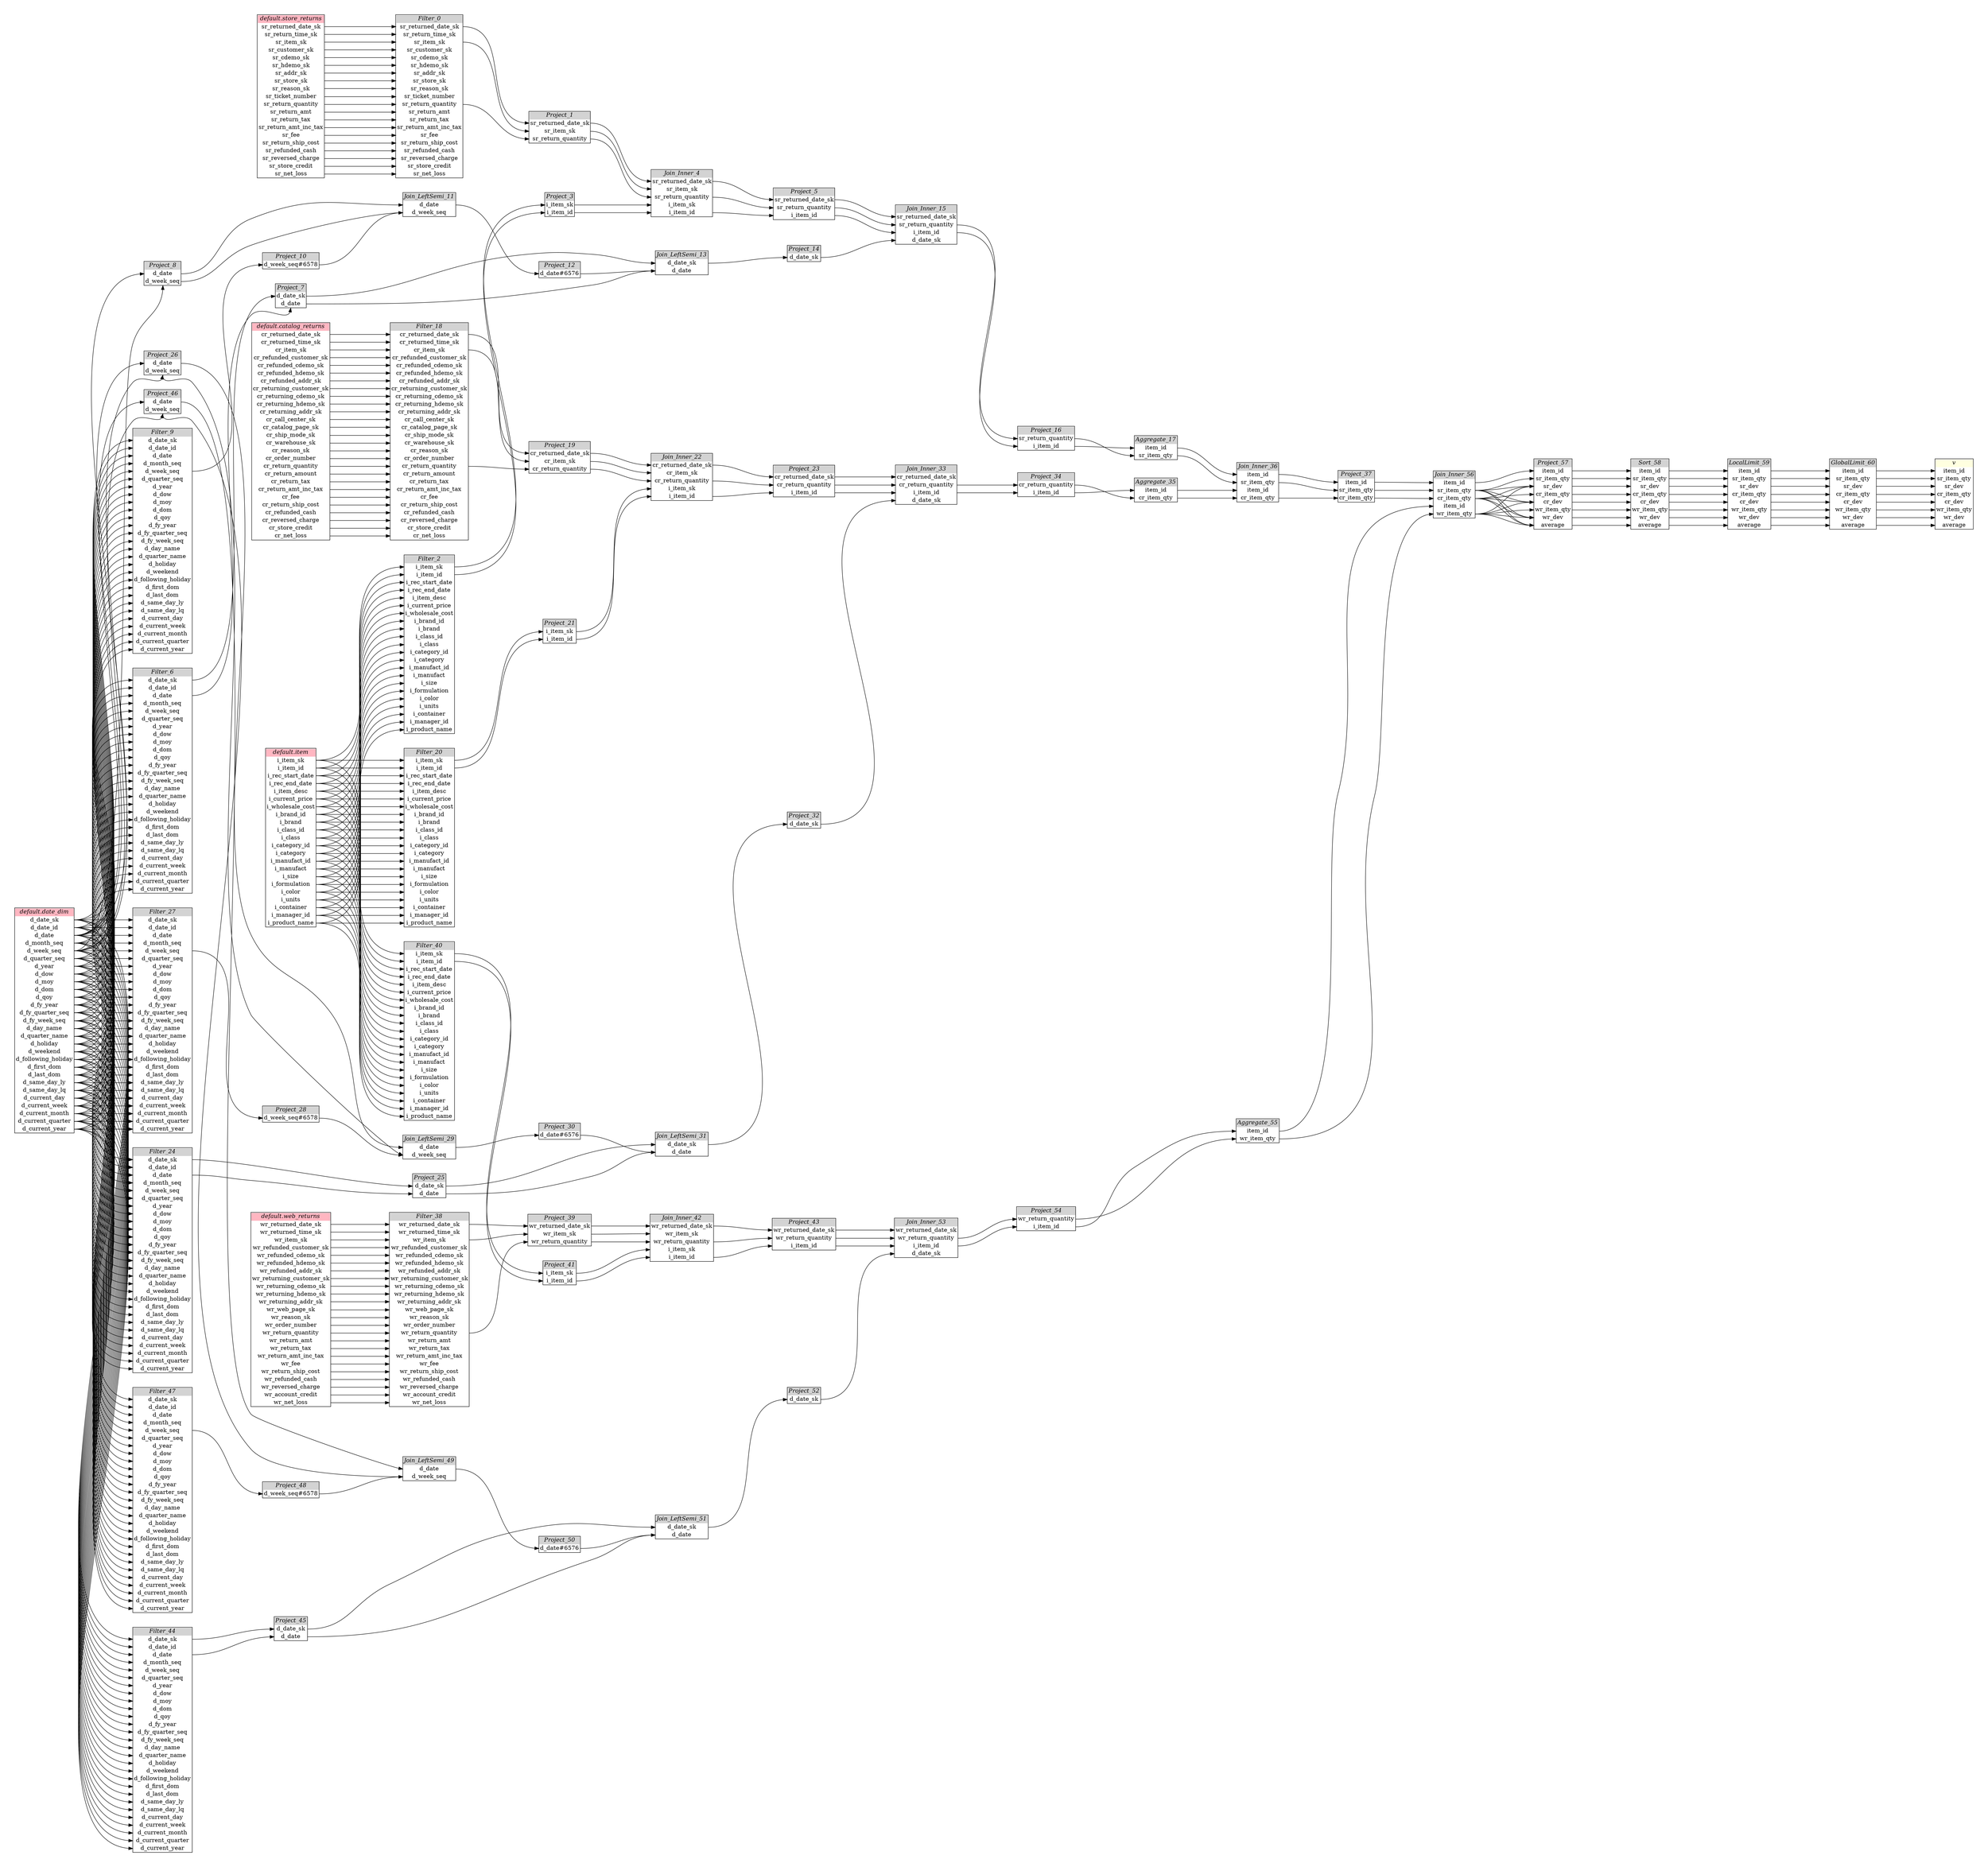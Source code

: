 // Automatically generated by TPCDSFlowTestSuite


digraph {
  graph [pad="0.5", nodesep="0.5", ranksep="2", fontname="Helvetica"];
  node [shape=plain]
  rankdir=LR;

  
"Aggregate_17" [label=<
<table border="1" cellborder="0" cellspacing="0">
  <tr><td bgcolor="lightgray" port="nodeName"><i>Aggregate_17</i></td></tr>
  <tr><td port="0">item_id</td></tr>
<tr><td port="1">sr_item_qty</td></tr>
</table>>];
     

"Aggregate_35" [label=<
<table border="1" cellborder="0" cellspacing="0">
  <tr><td bgcolor="lightgray" port="nodeName"><i>Aggregate_35</i></td></tr>
  <tr><td port="0">item_id</td></tr>
<tr><td port="1">cr_item_qty</td></tr>
</table>>];
     

"Aggregate_55" [label=<
<table border="1" cellborder="0" cellspacing="0">
  <tr><td bgcolor="lightgray" port="nodeName"><i>Aggregate_55</i></td></tr>
  <tr><td port="0">item_id</td></tr>
<tr><td port="1">wr_item_qty</td></tr>
</table>>];
     

"Filter_0" [label=<
<table border="1" cellborder="0" cellspacing="0">
  <tr><td bgcolor="lightgray" port="nodeName"><i>Filter_0</i></td></tr>
  <tr><td port="0">sr_returned_date_sk</td></tr>
<tr><td port="1">sr_return_time_sk</td></tr>
<tr><td port="2">sr_item_sk</td></tr>
<tr><td port="3">sr_customer_sk</td></tr>
<tr><td port="4">sr_cdemo_sk</td></tr>
<tr><td port="5">sr_hdemo_sk</td></tr>
<tr><td port="6">sr_addr_sk</td></tr>
<tr><td port="7">sr_store_sk</td></tr>
<tr><td port="8">sr_reason_sk</td></tr>
<tr><td port="9">sr_ticket_number</td></tr>
<tr><td port="10">sr_return_quantity</td></tr>
<tr><td port="11">sr_return_amt</td></tr>
<tr><td port="12">sr_return_tax</td></tr>
<tr><td port="13">sr_return_amt_inc_tax</td></tr>
<tr><td port="14">sr_fee</td></tr>
<tr><td port="15">sr_return_ship_cost</td></tr>
<tr><td port="16">sr_refunded_cash</td></tr>
<tr><td port="17">sr_reversed_charge</td></tr>
<tr><td port="18">sr_store_credit</td></tr>
<tr><td port="19">sr_net_loss</td></tr>
</table>>];
     

"Filter_18" [label=<
<table border="1" cellborder="0" cellspacing="0">
  <tr><td bgcolor="lightgray" port="nodeName"><i>Filter_18</i></td></tr>
  <tr><td port="0">cr_returned_date_sk</td></tr>
<tr><td port="1">cr_returned_time_sk</td></tr>
<tr><td port="2">cr_item_sk</td></tr>
<tr><td port="3">cr_refunded_customer_sk</td></tr>
<tr><td port="4">cr_refunded_cdemo_sk</td></tr>
<tr><td port="5">cr_refunded_hdemo_sk</td></tr>
<tr><td port="6">cr_refunded_addr_sk</td></tr>
<tr><td port="7">cr_returning_customer_sk</td></tr>
<tr><td port="8">cr_returning_cdemo_sk</td></tr>
<tr><td port="9">cr_returning_hdemo_sk</td></tr>
<tr><td port="10">cr_returning_addr_sk</td></tr>
<tr><td port="11">cr_call_center_sk</td></tr>
<tr><td port="12">cr_catalog_page_sk</td></tr>
<tr><td port="13">cr_ship_mode_sk</td></tr>
<tr><td port="14">cr_warehouse_sk</td></tr>
<tr><td port="15">cr_reason_sk</td></tr>
<tr><td port="16">cr_order_number</td></tr>
<tr><td port="17">cr_return_quantity</td></tr>
<tr><td port="18">cr_return_amount</td></tr>
<tr><td port="19">cr_return_tax</td></tr>
<tr><td port="20">cr_return_amt_inc_tax</td></tr>
<tr><td port="21">cr_fee</td></tr>
<tr><td port="22">cr_return_ship_cost</td></tr>
<tr><td port="23">cr_refunded_cash</td></tr>
<tr><td port="24">cr_reversed_charge</td></tr>
<tr><td port="25">cr_store_credit</td></tr>
<tr><td port="26">cr_net_loss</td></tr>
</table>>];
     

"Filter_2" [label=<
<table border="1" cellborder="0" cellspacing="0">
  <tr><td bgcolor="lightgray" port="nodeName"><i>Filter_2</i></td></tr>
  <tr><td port="0">i_item_sk</td></tr>
<tr><td port="1">i_item_id</td></tr>
<tr><td port="2">i_rec_start_date</td></tr>
<tr><td port="3">i_rec_end_date</td></tr>
<tr><td port="4">i_item_desc</td></tr>
<tr><td port="5">i_current_price</td></tr>
<tr><td port="6">i_wholesale_cost</td></tr>
<tr><td port="7">i_brand_id</td></tr>
<tr><td port="8">i_brand</td></tr>
<tr><td port="9">i_class_id</td></tr>
<tr><td port="10">i_class</td></tr>
<tr><td port="11">i_category_id</td></tr>
<tr><td port="12">i_category</td></tr>
<tr><td port="13">i_manufact_id</td></tr>
<tr><td port="14">i_manufact</td></tr>
<tr><td port="15">i_size</td></tr>
<tr><td port="16">i_formulation</td></tr>
<tr><td port="17">i_color</td></tr>
<tr><td port="18">i_units</td></tr>
<tr><td port="19">i_container</td></tr>
<tr><td port="20">i_manager_id</td></tr>
<tr><td port="21">i_product_name</td></tr>
</table>>];
     

"Filter_20" [label=<
<table border="1" cellborder="0" cellspacing="0">
  <tr><td bgcolor="lightgray" port="nodeName"><i>Filter_20</i></td></tr>
  <tr><td port="0">i_item_sk</td></tr>
<tr><td port="1">i_item_id</td></tr>
<tr><td port="2">i_rec_start_date</td></tr>
<tr><td port="3">i_rec_end_date</td></tr>
<tr><td port="4">i_item_desc</td></tr>
<tr><td port="5">i_current_price</td></tr>
<tr><td port="6">i_wholesale_cost</td></tr>
<tr><td port="7">i_brand_id</td></tr>
<tr><td port="8">i_brand</td></tr>
<tr><td port="9">i_class_id</td></tr>
<tr><td port="10">i_class</td></tr>
<tr><td port="11">i_category_id</td></tr>
<tr><td port="12">i_category</td></tr>
<tr><td port="13">i_manufact_id</td></tr>
<tr><td port="14">i_manufact</td></tr>
<tr><td port="15">i_size</td></tr>
<tr><td port="16">i_formulation</td></tr>
<tr><td port="17">i_color</td></tr>
<tr><td port="18">i_units</td></tr>
<tr><td port="19">i_container</td></tr>
<tr><td port="20">i_manager_id</td></tr>
<tr><td port="21">i_product_name</td></tr>
</table>>];
     

"Filter_24" [label=<
<table border="1" cellborder="0" cellspacing="0">
  <tr><td bgcolor="lightgray" port="nodeName"><i>Filter_24</i></td></tr>
  <tr><td port="0">d_date_sk</td></tr>
<tr><td port="1">d_date_id</td></tr>
<tr><td port="2">d_date</td></tr>
<tr><td port="3">d_month_seq</td></tr>
<tr><td port="4">d_week_seq</td></tr>
<tr><td port="5">d_quarter_seq</td></tr>
<tr><td port="6">d_year</td></tr>
<tr><td port="7">d_dow</td></tr>
<tr><td port="8">d_moy</td></tr>
<tr><td port="9">d_dom</td></tr>
<tr><td port="10">d_qoy</td></tr>
<tr><td port="11">d_fy_year</td></tr>
<tr><td port="12">d_fy_quarter_seq</td></tr>
<tr><td port="13">d_fy_week_seq</td></tr>
<tr><td port="14">d_day_name</td></tr>
<tr><td port="15">d_quarter_name</td></tr>
<tr><td port="16">d_holiday</td></tr>
<tr><td port="17">d_weekend</td></tr>
<tr><td port="18">d_following_holiday</td></tr>
<tr><td port="19">d_first_dom</td></tr>
<tr><td port="20">d_last_dom</td></tr>
<tr><td port="21">d_same_day_ly</td></tr>
<tr><td port="22">d_same_day_lq</td></tr>
<tr><td port="23">d_current_day</td></tr>
<tr><td port="24">d_current_week</td></tr>
<tr><td port="25">d_current_month</td></tr>
<tr><td port="26">d_current_quarter</td></tr>
<tr><td port="27">d_current_year</td></tr>
</table>>];
     

"Filter_27" [label=<
<table border="1" cellborder="0" cellspacing="0">
  <tr><td bgcolor="lightgray" port="nodeName"><i>Filter_27</i></td></tr>
  <tr><td port="0">d_date_sk</td></tr>
<tr><td port="1">d_date_id</td></tr>
<tr><td port="2">d_date</td></tr>
<tr><td port="3">d_month_seq</td></tr>
<tr><td port="4">d_week_seq</td></tr>
<tr><td port="5">d_quarter_seq</td></tr>
<tr><td port="6">d_year</td></tr>
<tr><td port="7">d_dow</td></tr>
<tr><td port="8">d_moy</td></tr>
<tr><td port="9">d_dom</td></tr>
<tr><td port="10">d_qoy</td></tr>
<tr><td port="11">d_fy_year</td></tr>
<tr><td port="12">d_fy_quarter_seq</td></tr>
<tr><td port="13">d_fy_week_seq</td></tr>
<tr><td port="14">d_day_name</td></tr>
<tr><td port="15">d_quarter_name</td></tr>
<tr><td port="16">d_holiday</td></tr>
<tr><td port="17">d_weekend</td></tr>
<tr><td port="18">d_following_holiday</td></tr>
<tr><td port="19">d_first_dom</td></tr>
<tr><td port="20">d_last_dom</td></tr>
<tr><td port="21">d_same_day_ly</td></tr>
<tr><td port="22">d_same_day_lq</td></tr>
<tr><td port="23">d_current_day</td></tr>
<tr><td port="24">d_current_week</td></tr>
<tr><td port="25">d_current_month</td></tr>
<tr><td port="26">d_current_quarter</td></tr>
<tr><td port="27">d_current_year</td></tr>
</table>>];
     

"Filter_38" [label=<
<table border="1" cellborder="0" cellspacing="0">
  <tr><td bgcolor="lightgray" port="nodeName"><i>Filter_38</i></td></tr>
  <tr><td port="0">wr_returned_date_sk</td></tr>
<tr><td port="1">wr_returned_time_sk</td></tr>
<tr><td port="2">wr_item_sk</td></tr>
<tr><td port="3">wr_refunded_customer_sk</td></tr>
<tr><td port="4">wr_refunded_cdemo_sk</td></tr>
<tr><td port="5">wr_refunded_hdemo_sk</td></tr>
<tr><td port="6">wr_refunded_addr_sk</td></tr>
<tr><td port="7">wr_returning_customer_sk</td></tr>
<tr><td port="8">wr_returning_cdemo_sk</td></tr>
<tr><td port="9">wr_returning_hdemo_sk</td></tr>
<tr><td port="10">wr_returning_addr_sk</td></tr>
<tr><td port="11">wr_web_page_sk</td></tr>
<tr><td port="12">wr_reason_sk</td></tr>
<tr><td port="13">wr_order_number</td></tr>
<tr><td port="14">wr_return_quantity</td></tr>
<tr><td port="15">wr_return_amt</td></tr>
<tr><td port="16">wr_return_tax</td></tr>
<tr><td port="17">wr_return_amt_inc_tax</td></tr>
<tr><td port="18">wr_fee</td></tr>
<tr><td port="19">wr_return_ship_cost</td></tr>
<tr><td port="20">wr_refunded_cash</td></tr>
<tr><td port="21">wr_reversed_charge</td></tr>
<tr><td port="22">wr_account_credit</td></tr>
<tr><td port="23">wr_net_loss</td></tr>
</table>>];
     

"Filter_40" [label=<
<table border="1" cellborder="0" cellspacing="0">
  <tr><td bgcolor="lightgray" port="nodeName"><i>Filter_40</i></td></tr>
  <tr><td port="0">i_item_sk</td></tr>
<tr><td port="1">i_item_id</td></tr>
<tr><td port="2">i_rec_start_date</td></tr>
<tr><td port="3">i_rec_end_date</td></tr>
<tr><td port="4">i_item_desc</td></tr>
<tr><td port="5">i_current_price</td></tr>
<tr><td port="6">i_wholesale_cost</td></tr>
<tr><td port="7">i_brand_id</td></tr>
<tr><td port="8">i_brand</td></tr>
<tr><td port="9">i_class_id</td></tr>
<tr><td port="10">i_class</td></tr>
<tr><td port="11">i_category_id</td></tr>
<tr><td port="12">i_category</td></tr>
<tr><td port="13">i_manufact_id</td></tr>
<tr><td port="14">i_manufact</td></tr>
<tr><td port="15">i_size</td></tr>
<tr><td port="16">i_formulation</td></tr>
<tr><td port="17">i_color</td></tr>
<tr><td port="18">i_units</td></tr>
<tr><td port="19">i_container</td></tr>
<tr><td port="20">i_manager_id</td></tr>
<tr><td port="21">i_product_name</td></tr>
</table>>];
     

"Filter_44" [label=<
<table border="1" cellborder="0" cellspacing="0">
  <tr><td bgcolor="lightgray" port="nodeName"><i>Filter_44</i></td></tr>
  <tr><td port="0">d_date_sk</td></tr>
<tr><td port="1">d_date_id</td></tr>
<tr><td port="2">d_date</td></tr>
<tr><td port="3">d_month_seq</td></tr>
<tr><td port="4">d_week_seq</td></tr>
<tr><td port="5">d_quarter_seq</td></tr>
<tr><td port="6">d_year</td></tr>
<tr><td port="7">d_dow</td></tr>
<tr><td port="8">d_moy</td></tr>
<tr><td port="9">d_dom</td></tr>
<tr><td port="10">d_qoy</td></tr>
<tr><td port="11">d_fy_year</td></tr>
<tr><td port="12">d_fy_quarter_seq</td></tr>
<tr><td port="13">d_fy_week_seq</td></tr>
<tr><td port="14">d_day_name</td></tr>
<tr><td port="15">d_quarter_name</td></tr>
<tr><td port="16">d_holiday</td></tr>
<tr><td port="17">d_weekend</td></tr>
<tr><td port="18">d_following_holiday</td></tr>
<tr><td port="19">d_first_dom</td></tr>
<tr><td port="20">d_last_dom</td></tr>
<tr><td port="21">d_same_day_ly</td></tr>
<tr><td port="22">d_same_day_lq</td></tr>
<tr><td port="23">d_current_day</td></tr>
<tr><td port="24">d_current_week</td></tr>
<tr><td port="25">d_current_month</td></tr>
<tr><td port="26">d_current_quarter</td></tr>
<tr><td port="27">d_current_year</td></tr>
</table>>];
     

"Filter_47" [label=<
<table border="1" cellborder="0" cellspacing="0">
  <tr><td bgcolor="lightgray" port="nodeName"><i>Filter_47</i></td></tr>
  <tr><td port="0">d_date_sk</td></tr>
<tr><td port="1">d_date_id</td></tr>
<tr><td port="2">d_date</td></tr>
<tr><td port="3">d_month_seq</td></tr>
<tr><td port="4">d_week_seq</td></tr>
<tr><td port="5">d_quarter_seq</td></tr>
<tr><td port="6">d_year</td></tr>
<tr><td port="7">d_dow</td></tr>
<tr><td port="8">d_moy</td></tr>
<tr><td port="9">d_dom</td></tr>
<tr><td port="10">d_qoy</td></tr>
<tr><td port="11">d_fy_year</td></tr>
<tr><td port="12">d_fy_quarter_seq</td></tr>
<tr><td port="13">d_fy_week_seq</td></tr>
<tr><td port="14">d_day_name</td></tr>
<tr><td port="15">d_quarter_name</td></tr>
<tr><td port="16">d_holiday</td></tr>
<tr><td port="17">d_weekend</td></tr>
<tr><td port="18">d_following_holiday</td></tr>
<tr><td port="19">d_first_dom</td></tr>
<tr><td port="20">d_last_dom</td></tr>
<tr><td port="21">d_same_day_ly</td></tr>
<tr><td port="22">d_same_day_lq</td></tr>
<tr><td port="23">d_current_day</td></tr>
<tr><td port="24">d_current_week</td></tr>
<tr><td port="25">d_current_month</td></tr>
<tr><td port="26">d_current_quarter</td></tr>
<tr><td port="27">d_current_year</td></tr>
</table>>];
     

"Filter_6" [label=<
<table border="1" cellborder="0" cellspacing="0">
  <tr><td bgcolor="lightgray" port="nodeName"><i>Filter_6</i></td></tr>
  <tr><td port="0">d_date_sk</td></tr>
<tr><td port="1">d_date_id</td></tr>
<tr><td port="2">d_date</td></tr>
<tr><td port="3">d_month_seq</td></tr>
<tr><td port="4">d_week_seq</td></tr>
<tr><td port="5">d_quarter_seq</td></tr>
<tr><td port="6">d_year</td></tr>
<tr><td port="7">d_dow</td></tr>
<tr><td port="8">d_moy</td></tr>
<tr><td port="9">d_dom</td></tr>
<tr><td port="10">d_qoy</td></tr>
<tr><td port="11">d_fy_year</td></tr>
<tr><td port="12">d_fy_quarter_seq</td></tr>
<tr><td port="13">d_fy_week_seq</td></tr>
<tr><td port="14">d_day_name</td></tr>
<tr><td port="15">d_quarter_name</td></tr>
<tr><td port="16">d_holiday</td></tr>
<tr><td port="17">d_weekend</td></tr>
<tr><td port="18">d_following_holiday</td></tr>
<tr><td port="19">d_first_dom</td></tr>
<tr><td port="20">d_last_dom</td></tr>
<tr><td port="21">d_same_day_ly</td></tr>
<tr><td port="22">d_same_day_lq</td></tr>
<tr><td port="23">d_current_day</td></tr>
<tr><td port="24">d_current_week</td></tr>
<tr><td port="25">d_current_month</td></tr>
<tr><td port="26">d_current_quarter</td></tr>
<tr><td port="27">d_current_year</td></tr>
</table>>];
     

"Filter_9" [label=<
<table border="1" cellborder="0" cellspacing="0">
  <tr><td bgcolor="lightgray" port="nodeName"><i>Filter_9</i></td></tr>
  <tr><td port="0">d_date_sk</td></tr>
<tr><td port="1">d_date_id</td></tr>
<tr><td port="2">d_date</td></tr>
<tr><td port="3">d_month_seq</td></tr>
<tr><td port="4">d_week_seq</td></tr>
<tr><td port="5">d_quarter_seq</td></tr>
<tr><td port="6">d_year</td></tr>
<tr><td port="7">d_dow</td></tr>
<tr><td port="8">d_moy</td></tr>
<tr><td port="9">d_dom</td></tr>
<tr><td port="10">d_qoy</td></tr>
<tr><td port="11">d_fy_year</td></tr>
<tr><td port="12">d_fy_quarter_seq</td></tr>
<tr><td port="13">d_fy_week_seq</td></tr>
<tr><td port="14">d_day_name</td></tr>
<tr><td port="15">d_quarter_name</td></tr>
<tr><td port="16">d_holiday</td></tr>
<tr><td port="17">d_weekend</td></tr>
<tr><td port="18">d_following_holiday</td></tr>
<tr><td port="19">d_first_dom</td></tr>
<tr><td port="20">d_last_dom</td></tr>
<tr><td port="21">d_same_day_ly</td></tr>
<tr><td port="22">d_same_day_lq</td></tr>
<tr><td port="23">d_current_day</td></tr>
<tr><td port="24">d_current_week</td></tr>
<tr><td port="25">d_current_month</td></tr>
<tr><td port="26">d_current_quarter</td></tr>
<tr><td port="27">d_current_year</td></tr>
</table>>];
     

"GlobalLimit_60" [label=<
<table border="1" cellborder="0" cellspacing="0">
  <tr><td bgcolor="lightgray" port="nodeName"><i>GlobalLimit_60</i></td></tr>
  <tr><td port="0">item_id</td></tr>
<tr><td port="1">sr_item_qty</td></tr>
<tr><td port="2">sr_dev</td></tr>
<tr><td port="3">cr_item_qty</td></tr>
<tr><td port="4">cr_dev</td></tr>
<tr><td port="5">wr_item_qty</td></tr>
<tr><td port="6">wr_dev</td></tr>
<tr><td port="7">average</td></tr>
</table>>];
     

"Join_Inner_15" [label=<
<table border="1" cellborder="0" cellspacing="0">
  <tr><td bgcolor="lightgray" port="nodeName"><i>Join_Inner_15</i></td></tr>
  <tr><td port="0">sr_returned_date_sk</td></tr>
<tr><td port="1">sr_return_quantity</td></tr>
<tr><td port="2">i_item_id</td></tr>
<tr><td port="3">d_date_sk</td></tr>
</table>>];
     

"Join_Inner_22" [label=<
<table border="1" cellborder="0" cellspacing="0">
  <tr><td bgcolor="lightgray" port="nodeName"><i>Join_Inner_22</i></td></tr>
  <tr><td port="0">cr_returned_date_sk</td></tr>
<tr><td port="1">cr_item_sk</td></tr>
<tr><td port="2">cr_return_quantity</td></tr>
<tr><td port="3">i_item_sk</td></tr>
<tr><td port="4">i_item_id</td></tr>
</table>>];
     

"Join_Inner_33" [label=<
<table border="1" cellborder="0" cellspacing="0">
  <tr><td bgcolor="lightgray" port="nodeName"><i>Join_Inner_33</i></td></tr>
  <tr><td port="0">cr_returned_date_sk</td></tr>
<tr><td port="1">cr_return_quantity</td></tr>
<tr><td port="2">i_item_id</td></tr>
<tr><td port="3">d_date_sk</td></tr>
</table>>];
     

"Join_Inner_36" [label=<
<table border="1" cellborder="0" cellspacing="0">
  <tr><td bgcolor="lightgray" port="nodeName"><i>Join_Inner_36</i></td></tr>
  <tr><td port="0">item_id</td></tr>
<tr><td port="1">sr_item_qty</td></tr>
<tr><td port="2">item_id</td></tr>
<tr><td port="3">cr_item_qty</td></tr>
</table>>];
     

"Join_Inner_4" [label=<
<table border="1" cellborder="0" cellspacing="0">
  <tr><td bgcolor="lightgray" port="nodeName"><i>Join_Inner_4</i></td></tr>
  <tr><td port="0">sr_returned_date_sk</td></tr>
<tr><td port="1">sr_item_sk</td></tr>
<tr><td port="2">sr_return_quantity</td></tr>
<tr><td port="3">i_item_sk</td></tr>
<tr><td port="4">i_item_id</td></tr>
</table>>];
     

"Join_Inner_42" [label=<
<table border="1" cellborder="0" cellspacing="0">
  <tr><td bgcolor="lightgray" port="nodeName"><i>Join_Inner_42</i></td></tr>
  <tr><td port="0">wr_returned_date_sk</td></tr>
<tr><td port="1">wr_item_sk</td></tr>
<tr><td port="2">wr_return_quantity</td></tr>
<tr><td port="3">i_item_sk</td></tr>
<tr><td port="4">i_item_id</td></tr>
</table>>];
     

"Join_Inner_53" [label=<
<table border="1" cellborder="0" cellspacing="0">
  <tr><td bgcolor="lightgray" port="nodeName"><i>Join_Inner_53</i></td></tr>
  <tr><td port="0">wr_returned_date_sk</td></tr>
<tr><td port="1">wr_return_quantity</td></tr>
<tr><td port="2">i_item_id</td></tr>
<tr><td port="3">d_date_sk</td></tr>
</table>>];
     

"Join_Inner_56" [label=<
<table border="1" cellborder="0" cellspacing="0">
  <tr><td bgcolor="lightgray" port="nodeName"><i>Join_Inner_56</i></td></tr>
  <tr><td port="0">item_id</td></tr>
<tr><td port="1">sr_item_qty</td></tr>
<tr><td port="2">cr_item_qty</td></tr>
<tr><td port="3">item_id</td></tr>
<tr><td port="4">wr_item_qty</td></tr>
</table>>];
     

"Join_LeftSemi_11" [label=<
<table border="1" cellborder="0" cellspacing="0">
  <tr><td bgcolor="lightgray" port="nodeName"><i>Join_LeftSemi_11</i></td></tr>
  <tr><td port="0">d_date</td></tr>
<tr><td port="1">d_week_seq</td></tr>
</table>>];
     

"Join_LeftSemi_13" [label=<
<table border="1" cellborder="0" cellspacing="0">
  <tr><td bgcolor="lightgray" port="nodeName"><i>Join_LeftSemi_13</i></td></tr>
  <tr><td port="0">d_date_sk</td></tr>
<tr><td port="1">d_date</td></tr>
</table>>];
     

"Join_LeftSemi_29" [label=<
<table border="1" cellborder="0" cellspacing="0">
  <tr><td bgcolor="lightgray" port="nodeName"><i>Join_LeftSemi_29</i></td></tr>
  <tr><td port="0">d_date</td></tr>
<tr><td port="1">d_week_seq</td></tr>
</table>>];
     

"Join_LeftSemi_31" [label=<
<table border="1" cellborder="0" cellspacing="0">
  <tr><td bgcolor="lightgray" port="nodeName"><i>Join_LeftSemi_31</i></td></tr>
  <tr><td port="0">d_date_sk</td></tr>
<tr><td port="1">d_date</td></tr>
</table>>];
     

"Join_LeftSemi_49" [label=<
<table border="1" cellborder="0" cellspacing="0">
  <tr><td bgcolor="lightgray" port="nodeName"><i>Join_LeftSemi_49</i></td></tr>
  <tr><td port="0">d_date</td></tr>
<tr><td port="1">d_week_seq</td></tr>
</table>>];
     

"Join_LeftSemi_51" [label=<
<table border="1" cellborder="0" cellspacing="0">
  <tr><td bgcolor="lightgray" port="nodeName"><i>Join_LeftSemi_51</i></td></tr>
  <tr><td port="0">d_date_sk</td></tr>
<tr><td port="1">d_date</td></tr>
</table>>];
     

"LocalLimit_59" [label=<
<table border="1" cellborder="0" cellspacing="0">
  <tr><td bgcolor="lightgray" port="nodeName"><i>LocalLimit_59</i></td></tr>
  <tr><td port="0">item_id</td></tr>
<tr><td port="1">sr_item_qty</td></tr>
<tr><td port="2">sr_dev</td></tr>
<tr><td port="3">cr_item_qty</td></tr>
<tr><td port="4">cr_dev</td></tr>
<tr><td port="5">wr_item_qty</td></tr>
<tr><td port="6">wr_dev</td></tr>
<tr><td port="7">average</td></tr>
</table>>];
     

"Project_1" [label=<
<table border="1" cellborder="0" cellspacing="0">
  <tr><td bgcolor="lightgray" port="nodeName"><i>Project_1</i></td></tr>
  <tr><td port="0">sr_returned_date_sk</td></tr>
<tr><td port="1">sr_item_sk</td></tr>
<tr><td port="2">sr_return_quantity</td></tr>
</table>>];
     

"Project_10" [label=<
<table border="1" cellborder="0" cellspacing="0">
  <tr><td bgcolor="lightgray" port="nodeName"><i>Project_10</i></td></tr>
  <tr><td port="0">d_week_seq#6578</td></tr>
</table>>];
     

"Project_12" [label=<
<table border="1" cellborder="0" cellspacing="0">
  <tr><td bgcolor="lightgray" port="nodeName"><i>Project_12</i></td></tr>
  <tr><td port="0">d_date#6576</td></tr>
</table>>];
     

"Project_14" [label=<
<table border="1" cellborder="0" cellspacing="0">
  <tr><td bgcolor="lightgray" port="nodeName"><i>Project_14</i></td></tr>
  <tr><td port="0">d_date_sk</td></tr>
</table>>];
     

"Project_16" [label=<
<table border="1" cellborder="0" cellspacing="0">
  <tr><td bgcolor="lightgray" port="nodeName"><i>Project_16</i></td></tr>
  <tr><td port="0">sr_return_quantity</td></tr>
<tr><td port="1">i_item_id</td></tr>
</table>>];
     

"Project_19" [label=<
<table border="1" cellborder="0" cellspacing="0">
  <tr><td bgcolor="lightgray" port="nodeName"><i>Project_19</i></td></tr>
  <tr><td port="0">cr_returned_date_sk</td></tr>
<tr><td port="1">cr_item_sk</td></tr>
<tr><td port="2">cr_return_quantity</td></tr>
</table>>];
     

"Project_21" [label=<
<table border="1" cellborder="0" cellspacing="0">
  <tr><td bgcolor="lightgray" port="nodeName"><i>Project_21</i></td></tr>
  <tr><td port="0">i_item_sk</td></tr>
<tr><td port="1">i_item_id</td></tr>
</table>>];
     

"Project_23" [label=<
<table border="1" cellborder="0" cellspacing="0">
  <tr><td bgcolor="lightgray" port="nodeName"><i>Project_23</i></td></tr>
  <tr><td port="0">cr_returned_date_sk</td></tr>
<tr><td port="1">cr_return_quantity</td></tr>
<tr><td port="2">i_item_id</td></tr>
</table>>];
     

"Project_25" [label=<
<table border="1" cellborder="0" cellspacing="0">
  <tr><td bgcolor="lightgray" port="nodeName"><i>Project_25</i></td></tr>
  <tr><td port="0">d_date_sk</td></tr>
<tr><td port="1">d_date</td></tr>
</table>>];
     

"Project_26" [label=<
<table border="1" cellborder="0" cellspacing="0">
  <tr><td bgcolor="lightgray" port="nodeName"><i>Project_26</i></td></tr>
  <tr><td port="0">d_date</td></tr>
<tr><td port="1">d_week_seq</td></tr>
</table>>];
     

"Project_28" [label=<
<table border="1" cellborder="0" cellspacing="0">
  <tr><td bgcolor="lightgray" port="nodeName"><i>Project_28</i></td></tr>
  <tr><td port="0">d_week_seq#6578</td></tr>
</table>>];
     

"Project_3" [label=<
<table border="1" cellborder="0" cellspacing="0">
  <tr><td bgcolor="lightgray" port="nodeName"><i>Project_3</i></td></tr>
  <tr><td port="0">i_item_sk</td></tr>
<tr><td port="1">i_item_id</td></tr>
</table>>];
     

"Project_30" [label=<
<table border="1" cellborder="0" cellspacing="0">
  <tr><td bgcolor="lightgray" port="nodeName"><i>Project_30</i></td></tr>
  <tr><td port="0">d_date#6576</td></tr>
</table>>];
     

"Project_32" [label=<
<table border="1" cellborder="0" cellspacing="0">
  <tr><td bgcolor="lightgray" port="nodeName"><i>Project_32</i></td></tr>
  <tr><td port="0">d_date_sk</td></tr>
</table>>];
     

"Project_34" [label=<
<table border="1" cellborder="0" cellspacing="0">
  <tr><td bgcolor="lightgray" port="nodeName"><i>Project_34</i></td></tr>
  <tr><td port="0">cr_return_quantity</td></tr>
<tr><td port="1">i_item_id</td></tr>
</table>>];
     

"Project_37" [label=<
<table border="1" cellborder="0" cellspacing="0">
  <tr><td bgcolor="lightgray" port="nodeName"><i>Project_37</i></td></tr>
  <tr><td port="0">item_id</td></tr>
<tr><td port="1">sr_item_qty</td></tr>
<tr><td port="2">cr_item_qty</td></tr>
</table>>];
     

"Project_39" [label=<
<table border="1" cellborder="0" cellspacing="0">
  <tr><td bgcolor="lightgray" port="nodeName"><i>Project_39</i></td></tr>
  <tr><td port="0">wr_returned_date_sk</td></tr>
<tr><td port="1">wr_item_sk</td></tr>
<tr><td port="2">wr_return_quantity</td></tr>
</table>>];
     

"Project_41" [label=<
<table border="1" cellborder="0" cellspacing="0">
  <tr><td bgcolor="lightgray" port="nodeName"><i>Project_41</i></td></tr>
  <tr><td port="0">i_item_sk</td></tr>
<tr><td port="1">i_item_id</td></tr>
</table>>];
     

"Project_43" [label=<
<table border="1" cellborder="0" cellspacing="0">
  <tr><td bgcolor="lightgray" port="nodeName"><i>Project_43</i></td></tr>
  <tr><td port="0">wr_returned_date_sk</td></tr>
<tr><td port="1">wr_return_quantity</td></tr>
<tr><td port="2">i_item_id</td></tr>
</table>>];
     

"Project_45" [label=<
<table border="1" cellborder="0" cellspacing="0">
  <tr><td bgcolor="lightgray" port="nodeName"><i>Project_45</i></td></tr>
  <tr><td port="0">d_date_sk</td></tr>
<tr><td port="1">d_date</td></tr>
</table>>];
     

"Project_46" [label=<
<table border="1" cellborder="0" cellspacing="0">
  <tr><td bgcolor="lightgray" port="nodeName"><i>Project_46</i></td></tr>
  <tr><td port="0">d_date</td></tr>
<tr><td port="1">d_week_seq</td></tr>
</table>>];
     

"Project_48" [label=<
<table border="1" cellborder="0" cellspacing="0">
  <tr><td bgcolor="lightgray" port="nodeName"><i>Project_48</i></td></tr>
  <tr><td port="0">d_week_seq#6578</td></tr>
</table>>];
     

"Project_5" [label=<
<table border="1" cellborder="0" cellspacing="0">
  <tr><td bgcolor="lightgray" port="nodeName"><i>Project_5</i></td></tr>
  <tr><td port="0">sr_returned_date_sk</td></tr>
<tr><td port="1">sr_return_quantity</td></tr>
<tr><td port="2">i_item_id</td></tr>
</table>>];
     

"Project_50" [label=<
<table border="1" cellborder="0" cellspacing="0">
  <tr><td bgcolor="lightgray" port="nodeName"><i>Project_50</i></td></tr>
  <tr><td port="0">d_date#6576</td></tr>
</table>>];
     

"Project_52" [label=<
<table border="1" cellborder="0" cellspacing="0">
  <tr><td bgcolor="lightgray" port="nodeName"><i>Project_52</i></td></tr>
  <tr><td port="0">d_date_sk</td></tr>
</table>>];
     

"Project_54" [label=<
<table border="1" cellborder="0" cellspacing="0">
  <tr><td bgcolor="lightgray" port="nodeName"><i>Project_54</i></td></tr>
  <tr><td port="0">wr_return_quantity</td></tr>
<tr><td port="1">i_item_id</td></tr>
</table>>];
     

"Project_57" [label=<
<table border="1" cellborder="0" cellspacing="0">
  <tr><td bgcolor="lightgray" port="nodeName"><i>Project_57</i></td></tr>
  <tr><td port="0">item_id</td></tr>
<tr><td port="1">sr_item_qty</td></tr>
<tr><td port="2">sr_dev</td></tr>
<tr><td port="3">cr_item_qty</td></tr>
<tr><td port="4">cr_dev</td></tr>
<tr><td port="5">wr_item_qty</td></tr>
<tr><td port="6">wr_dev</td></tr>
<tr><td port="7">average</td></tr>
</table>>];
     

"Project_7" [label=<
<table border="1" cellborder="0" cellspacing="0">
  <tr><td bgcolor="lightgray" port="nodeName"><i>Project_7</i></td></tr>
  <tr><td port="0">d_date_sk</td></tr>
<tr><td port="1">d_date</td></tr>
</table>>];
     

"Project_8" [label=<
<table border="1" cellborder="0" cellspacing="0">
  <tr><td bgcolor="lightgray" port="nodeName"><i>Project_8</i></td></tr>
  <tr><td port="0">d_date</td></tr>
<tr><td port="1">d_week_seq</td></tr>
</table>>];
     

"Sort_58" [label=<
<table border="1" cellborder="0" cellspacing="0">
  <tr><td bgcolor="lightgray" port="nodeName"><i>Sort_58</i></td></tr>
  <tr><td port="0">item_id</td></tr>
<tr><td port="1">sr_item_qty</td></tr>
<tr><td port="2">sr_dev</td></tr>
<tr><td port="3">cr_item_qty</td></tr>
<tr><td port="4">cr_dev</td></tr>
<tr><td port="5">wr_item_qty</td></tr>
<tr><td port="6">wr_dev</td></tr>
<tr><td port="7">average</td></tr>
</table>>];
     

"default.catalog_returns" [label=<
<table border="1" cellborder="0" cellspacing="0">
  <tr><td bgcolor="lightpink" port="nodeName"><i>default.catalog_returns</i></td></tr>
  <tr><td port="0">cr_returned_date_sk</td></tr>
<tr><td port="1">cr_returned_time_sk</td></tr>
<tr><td port="2">cr_item_sk</td></tr>
<tr><td port="3">cr_refunded_customer_sk</td></tr>
<tr><td port="4">cr_refunded_cdemo_sk</td></tr>
<tr><td port="5">cr_refunded_hdemo_sk</td></tr>
<tr><td port="6">cr_refunded_addr_sk</td></tr>
<tr><td port="7">cr_returning_customer_sk</td></tr>
<tr><td port="8">cr_returning_cdemo_sk</td></tr>
<tr><td port="9">cr_returning_hdemo_sk</td></tr>
<tr><td port="10">cr_returning_addr_sk</td></tr>
<tr><td port="11">cr_call_center_sk</td></tr>
<tr><td port="12">cr_catalog_page_sk</td></tr>
<tr><td port="13">cr_ship_mode_sk</td></tr>
<tr><td port="14">cr_warehouse_sk</td></tr>
<tr><td port="15">cr_reason_sk</td></tr>
<tr><td port="16">cr_order_number</td></tr>
<tr><td port="17">cr_return_quantity</td></tr>
<tr><td port="18">cr_return_amount</td></tr>
<tr><td port="19">cr_return_tax</td></tr>
<tr><td port="20">cr_return_amt_inc_tax</td></tr>
<tr><td port="21">cr_fee</td></tr>
<tr><td port="22">cr_return_ship_cost</td></tr>
<tr><td port="23">cr_refunded_cash</td></tr>
<tr><td port="24">cr_reversed_charge</td></tr>
<tr><td port="25">cr_store_credit</td></tr>
<tr><td port="26">cr_net_loss</td></tr>
</table>>];
     

"default.date_dim" [label=<
<table border="1" cellborder="0" cellspacing="0">
  <tr><td bgcolor="lightpink" port="nodeName"><i>default.date_dim</i></td></tr>
  <tr><td port="0">d_date_sk</td></tr>
<tr><td port="1">d_date_id</td></tr>
<tr><td port="2">d_date</td></tr>
<tr><td port="3">d_month_seq</td></tr>
<tr><td port="4">d_week_seq</td></tr>
<tr><td port="5">d_quarter_seq</td></tr>
<tr><td port="6">d_year</td></tr>
<tr><td port="7">d_dow</td></tr>
<tr><td port="8">d_moy</td></tr>
<tr><td port="9">d_dom</td></tr>
<tr><td port="10">d_qoy</td></tr>
<tr><td port="11">d_fy_year</td></tr>
<tr><td port="12">d_fy_quarter_seq</td></tr>
<tr><td port="13">d_fy_week_seq</td></tr>
<tr><td port="14">d_day_name</td></tr>
<tr><td port="15">d_quarter_name</td></tr>
<tr><td port="16">d_holiday</td></tr>
<tr><td port="17">d_weekend</td></tr>
<tr><td port="18">d_following_holiday</td></tr>
<tr><td port="19">d_first_dom</td></tr>
<tr><td port="20">d_last_dom</td></tr>
<tr><td port="21">d_same_day_ly</td></tr>
<tr><td port="22">d_same_day_lq</td></tr>
<tr><td port="23">d_current_day</td></tr>
<tr><td port="24">d_current_week</td></tr>
<tr><td port="25">d_current_month</td></tr>
<tr><td port="26">d_current_quarter</td></tr>
<tr><td port="27">d_current_year</td></tr>
</table>>];
     

"default.item" [label=<
<table border="1" cellborder="0" cellspacing="0">
  <tr><td bgcolor="lightpink" port="nodeName"><i>default.item</i></td></tr>
  <tr><td port="0">i_item_sk</td></tr>
<tr><td port="1">i_item_id</td></tr>
<tr><td port="2">i_rec_start_date</td></tr>
<tr><td port="3">i_rec_end_date</td></tr>
<tr><td port="4">i_item_desc</td></tr>
<tr><td port="5">i_current_price</td></tr>
<tr><td port="6">i_wholesale_cost</td></tr>
<tr><td port="7">i_brand_id</td></tr>
<tr><td port="8">i_brand</td></tr>
<tr><td port="9">i_class_id</td></tr>
<tr><td port="10">i_class</td></tr>
<tr><td port="11">i_category_id</td></tr>
<tr><td port="12">i_category</td></tr>
<tr><td port="13">i_manufact_id</td></tr>
<tr><td port="14">i_manufact</td></tr>
<tr><td port="15">i_size</td></tr>
<tr><td port="16">i_formulation</td></tr>
<tr><td port="17">i_color</td></tr>
<tr><td port="18">i_units</td></tr>
<tr><td port="19">i_container</td></tr>
<tr><td port="20">i_manager_id</td></tr>
<tr><td port="21">i_product_name</td></tr>
</table>>];
     

"default.store_returns" [label=<
<table border="1" cellborder="0" cellspacing="0">
  <tr><td bgcolor="lightpink" port="nodeName"><i>default.store_returns</i></td></tr>
  <tr><td port="0">sr_returned_date_sk</td></tr>
<tr><td port="1">sr_return_time_sk</td></tr>
<tr><td port="2">sr_item_sk</td></tr>
<tr><td port="3">sr_customer_sk</td></tr>
<tr><td port="4">sr_cdemo_sk</td></tr>
<tr><td port="5">sr_hdemo_sk</td></tr>
<tr><td port="6">sr_addr_sk</td></tr>
<tr><td port="7">sr_store_sk</td></tr>
<tr><td port="8">sr_reason_sk</td></tr>
<tr><td port="9">sr_ticket_number</td></tr>
<tr><td port="10">sr_return_quantity</td></tr>
<tr><td port="11">sr_return_amt</td></tr>
<tr><td port="12">sr_return_tax</td></tr>
<tr><td port="13">sr_return_amt_inc_tax</td></tr>
<tr><td port="14">sr_fee</td></tr>
<tr><td port="15">sr_return_ship_cost</td></tr>
<tr><td port="16">sr_refunded_cash</td></tr>
<tr><td port="17">sr_reversed_charge</td></tr>
<tr><td port="18">sr_store_credit</td></tr>
<tr><td port="19">sr_net_loss</td></tr>
</table>>];
     

"default.web_returns" [label=<
<table border="1" cellborder="0" cellspacing="0">
  <tr><td bgcolor="lightpink" port="nodeName"><i>default.web_returns</i></td></tr>
  <tr><td port="0">wr_returned_date_sk</td></tr>
<tr><td port="1">wr_returned_time_sk</td></tr>
<tr><td port="2">wr_item_sk</td></tr>
<tr><td port="3">wr_refunded_customer_sk</td></tr>
<tr><td port="4">wr_refunded_cdemo_sk</td></tr>
<tr><td port="5">wr_refunded_hdemo_sk</td></tr>
<tr><td port="6">wr_refunded_addr_sk</td></tr>
<tr><td port="7">wr_returning_customer_sk</td></tr>
<tr><td port="8">wr_returning_cdemo_sk</td></tr>
<tr><td port="9">wr_returning_hdemo_sk</td></tr>
<tr><td port="10">wr_returning_addr_sk</td></tr>
<tr><td port="11">wr_web_page_sk</td></tr>
<tr><td port="12">wr_reason_sk</td></tr>
<tr><td port="13">wr_order_number</td></tr>
<tr><td port="14">wr_return_quantity</td></tr>
<tr><td port="15">wr_return_amt</td></tr>
<tr><td port="16">wr_return_tax</td></tr>
<tr><td port="17">wr_return_amt_inc_tax</td></tr>
<tr><td port="18">wr_fee</td></tr>
<tr><td port="19">wr_return_ship_cost</td></tr>
<tr><td port="20">wr_refunded_cash</td></tr>
<tr><td port="21">wr_reversed_charge</td></tr>
<tr><td port="22">wr_account_credit</td></tr>
<tr><td port="23">wr_net_loss</td></tr>
</table>>];
     

"v" [label=<
<table border="1" cellborder="0" cellspacing="0">
  <tr><td bgcolor="lightyellow" port="nodeName"><i>v</i></td></tr>
  <tr><td port="0">item_id</td></tr>
<tr><td port="1">sr_item_qty</td></tr>
<tr><td port="2">sr_dev</td></tr>
<tr><td port="3">cr_item_qty</td></tr>
<tr><td port="4">cr_dev</td></tr>
<tr><td port="5">wr_item_qty</td></tr>
<tr><td port="6">wr_dev</td></tr>
<tr><td port="7">average</td></tr>
</table>>];
     
  "Aggregate_17":0 -> "Join_Inner_36":0;
"Aggregate_17":1 -> "Join_Inner_36":1;
"Aggregate_35":0 -> "Join_Inner_36":2;
"Aggregate_35":1 -> "Join_Inner_36":3;
"Aggregate_55":0 -> "Join_Inner_56":3;
"Aggregate_55":1 -> "Join_Inner_56":4;
"Filter_0":0 -> "Project_1":0;
"Filter_0":10 -> "Project_1":2;
"Filter_0":2 -> "Project_1":1;
"Filter_18":0 -> "Project_19":0;
"Filter_18":17 -> "Project_19":2;
"Filter_18":2 -> "Project_19":1;
"Filter_2":0 -> "Project_3":0;
"Filter_2":1 -> "Project_3":1;
"Filter_20":0 -> "Project_21":0;
"Filter_20":1 -> "Project_21":1;
"Filter_24":0 -> "Project_25":0;
"Filter_24":2 -> "Project_25":1;
"Filter_27":4 -> "Project_28":0;
"Filter_38":0 -> "Project_39":0;
"Filter_38":14 -> "Project_39":2;
"Filter_38":2 -> "Project_39":1;
"Filter_40":0 -> "Project_41":0;
"Filter_40":1 -> "Project_41":1;
"Filter_44":0 -> "Project_45":0;
"Filter_44":2 -> "Project_45":1;
"Filter_47":4 -> "Project_48":0;
"Filter_6":0 -> "Project_7":0;
"Filter_6":2 -> "Project_7":1;
"Filter_9":4 -> "Project_10":0;
"GlobalLimit_60":0 -> "v":0;
"GlobalLimit_60":1 -> "v":1;
"GlobalLimit_60":2 -> "v":2;
"GlobalLimit_60":3 -> "v":3;
"GlobalLimit_60":4 -> "v":4;
"GlobalLimit_60":5 -> "v":5;
"GlobalLimit_60":6 -> "v":6;
"GlobalLimit_60":7 -> "v":7;
"Join_Inner_15":1 -> "Project_16":0;
"Join_Inner_15":2 -> "Project_16":1;
"Join_Inner_22":0 -> "Project_23":0;
"Join_Inner_22":2 -> "Project_23":1;
"Join_Inner_22":4 -> "Project_23":2;
"Join_Inner_33":1 -> "Project_34":0;
"Join_Inner_33":2 -> "Project_34":1;
"Join_Inner_36":0 -> "Project_37":0;
"Join_Inner_36":1 -> "Project_37":1;
"Join_Inner_36":3 -> "Project_37":2;
"Join_Inner_4":0 -> "Project_5":0;
"Join_Inner_4":2 -> "Project_5":1;
"Join_Inner_4":4 -> "Project_5":2;
"Join_Inner_42":0 -> "Project_43":0;
"Join_Inner_42":2 -> "Project_43":1;
"Join_Inner_42":4 -> "Project_43":2;
"Join_Inner_53":1 -> "Project_54":0;
"Join_Inner_53":2 -> "Project_54":1;
"Join_Inner_56":0 -> "Project_57":0;
"Join_Inner_56":1 -> "Project_57":1;
"Join_Inner_56":1 -> "Project_57":2;
"Join_Inner_56":1 -> "Project_57":4;
"Join_Inner_56":1 -> "Project_57":6;
"Join_Inner_56":1 -> "Project_57":7;
"Join_Inner_56":2 -> "Project_57":2;
"Join_Inner_56":2 -> "Project_57":3;
"Join_Inner_56":2 -> "Project_57":4;
"Join_Inner_56":2 -> "Project_57":6;
"Join_Inner_56":2 -> "Project_57":7;
"Join_Inner_56":4 -> "Project_57":2;
"Join_Inner_56":4 -> "Project_57":4;
"Join_Inner_56":4 -> "Project_57":5;
"Join_Inner_56":4 -> "Project_57":6;
"Join_Inner_56":4 -> "Project_57":7;
"Join_LeftSemi_11":0 -> "Project_12":0;
"Join_LeftSemi_13":0 -> "Project_14":0;
"Join_LeftSemi_29":0 -> "Project_30":0;
"Join_LeftSemi_31":0 -> "Project_32":0;
"Join_LeftSemi_49":0 -> "Project_50":0;
"Join_LeftSemi_51":0 -> "Project_52":0;
"LocalLimit_59":0 -> "GlobalLimit_60":0;
"LocalLimit_59":1 -> "GlobalLimit_60":1;
"LocalLimit_59":2 -> "GlobalLimit_60":2;
"LocalLimit_59":3 -> "GlobalLimit_60":3;
"LocalLimit_59":4 -> "GlobalLimit_60":4;
"LocalLimit_59":5 -> "GlobalLimit_60":5;
"LocalLimit_59":6 -> "GlobalLimit_60":6;
"LocalLimit_59":7 -> "GlobalLimit_60":7;
"Project_1":0 -> "Join_Inner_4":0;
"Project_1":1 -> "Join_Inner_4":1;
"Project_1":2 -> "Join_Inner_4":2;
"Project_10":0 -> "Join_LeftSemi_11":1;
"Project_12":0 -> "Join_LeftSemi_13":1;
"Project_14":0 -> "Join_Inner_15":3;
"Project_16":0 -> "Aggregate_17":1;
"Project_16":1 -> "Aggregate_17":0;
"Project_19":0 -> "Join_Inner_22":0;
"Project_19":1 -> "Join_Inner_22":1;
"Project_19":2 -> "Join_Inner_22":2;
"Project_21":0 -> "Join_Inner_22":3;
"Project_21":1 -> "Join_Inner_22":4;
"Project_23":0 -> "Join_Inner_33":0;
"Project_23":1 -> "Join_Inner_33":1;
"Project_23":2 -> "Join_Inner_33":2;
"Project_25":0 -> "Join_LeftSemi_31":0;
"Project_25":1 -> "Join_LeftSemi_31":1;
"Project_26":0 -> "Join_LeftSemi_29":0;
"Project_26":1 -> "Join_LeftSemi_29":1;
"Project_28":0 -> "Join_LeftSemi_29":1;
"Project_3":0 -> "Join_Inner_4":3;
"Project_3":1 -> "Join_Inner_4":4;
"Project_30":0 -> "Join_LeftSemi_31":1;
"Project_32":0 -> "Join_Inner_33":3;
"Project_34":0 -> "Aggregate_35":1;
"Project_34":1 -> "Aggregate_35":0;
"Project_37":0 -> "Join_Inner_56":0;
"Project_37":1 -> "Join_Inner_56":1;
"Project_37":2 -> "Join_Inner_56":2;
"Project_39":0 -> "Join_Inner_42":0;
"Project_39":1 -> "Join_Inner_42":1;
"Project_39":2 -> "Join_Inner_42":2;
"Project_41":0 -> "Join_Inner_42":3;
"Project_41":1 -> "Join_Inner_42":4;
"Project_43":0 -> "Join_Inner_53":0;
"Project_43":1 -> "Join_Inner_53":1;
"Project_43":2 -> "Join_Inner_53":2;
"Project_45":0 -> "Join_LeftSemi_51":0;
"Project_45":1 -> "Join_LeftSemi_51":1;
"Project_46":0 -> "Join_LeftSemi_49":0;
"Project_46":1 -> "Join_LeftSemi_49":1;
"Project_48":0 -> "Join_LeftSemi_49":1;
"Project_5":0 -> "Join_Inner_15":0;
"Project_5":1 -> "Join_Inner_15":1;
"Project_5":2 -> "Join_Inner_15":2;
"Project_50":0 -> "Join_LeftSemi_51":1;
"Project_52":0 -> "Join_Inner_53":3;
"Project_54":0 -> "Aggregate_55":1;
"Project_54":1 -> "Aggregate_55":0;
"Project_57":0 -> "Sort_58":0;
"Project_57":1 -> "Sort_58":1;
"Project_57":2 -> "Sort_58":2;
"Project_57":3 -> "Sort_58":3;
"Project_57":4 -> "Sort_58":4;
"Project_57":5 -> "Sort_58":5;
"Project_57":6 -> "Sort_58":6;
"Project_57":7 -> "Sort_58":7;
"Project_7":0 -> "Join_LeftSemi_13":0;
"Project_7":1 -> "Join_LeftSemi_13":1;
"Project_8":0 -> "Join_LeftSemi_11":0;
"Project_8":1 -> "Join_LeftSemi_11":1;
"Sort_58":0 -> "LocalLimit_59":0;
"Sort_58":1 -> "LocalLimit_59":1;
"Sort_58":2 -> "LocalLimit_59":2;
"Sort_58":3 -> "LocalLimit_59":3;
"Sort_58":4 -> "LocalLimit_59":4;
"Sort_58":5 -> "LocalLimit_59":5;
"Sort_58":6 -> "LocalLimit_59":6;
"Sort_58":7 -> "LocalLimit_59":7;
"default.catalog_returns":0 -> "Filter_18":0;
"default.catalog_returns":1 -> "Filter_18":1;
"default.catalog_returns":10 -> "Filter_18":10;
"default.catalog_returns":11 -> "Filter_18":11;
"default.catalog_returns":12 -> "Filter_18":12;
"default.catalog_returns":13 -> "Filter_18":13;
"default.catalog_returns":14 -> "Filter_18":14;
"default.catalog_returns":15 -> "Filter_18":15;
"default.catalog_returns":16 -> "Filter_18":16;
"default.catalog_returns":17 -> "Filter_18":17;
"default.catalog_returns":18 -> "Filter_18":18;
"default.catalog_returns":19 -> "Filter_18":19;
"default.catalog_returns":2 -> "Filter_18":2;
"default.catalog_returns":20 -> "Filter_18":20;
"default.catalog_returns":21 -> "Filter_18":21;
"default.catalog_returns":22 -> "Filter_18":22;
"default.catalog_returns":23 -> "Filter_18":23;
"default.catalog_returns":24 -> "Filter_18":24;
"default.catalog_returns":25 -> "Filter_18":25;
"default.catalog_returns":26 -> "Filter_18":26;
"default.catalog_returns":3 -> "Filter_18":3;
"default.catalog_returns":4 -> "Filter_18":4;
"default.catalog_returns":5 -> "Filter_18":5;
"default.catalog_returns":6 -> "Filter_18":6;
"default.catalog_returns":7 -> "Filter_18":7;
"default.catalog_returns":8 -> "Filter_18":8;
"default.catalog_returns":9 -> "Filter_18":9;
"default.date_dim":0 -> "Filter_24":0;
"default.date_dim":0 -> "Filter_27":0;
"default.date_dim":0 -> "Filter_44":0;
"default.date_dim":0 -> "Filter_47":0;
"default.date_dim":0 -> "Filter_6":0;
"default.date_dim":0 -> "Filter_9":0;
"default.date_dim":1 -> "Filter_24":1;
"default.date_dim":1 -> "Filter_27":1;
"default.date_dim":1 -> "Filter_44":1;
"default.date_dim":1 -> "Filter_47":1;
"default.date_dim":1 -> "Filter_6":1;
"default.date_dim":1 -> "Filter_9":1;
"default.date_dim":10 -> "Filter_24":10;
"default.date_dim":10 -> "Filter_27":10;
"default.date_dim":10 -> "Filter_44":10;
"default.date_dim":10 -> "Filter_47":10;
"default.date_dim":10 -> "Filter_6":10;
"default.date_dim":10 -> "Filter_9":10;
"default.date_dim":11 -> "Filter_24":11;
"default.date_dim":11 -> "Filter_27":11;
"default.date_dim":11 -> "Filter_44":11;
"default.date_dim":11 -> "Filter_47":11;
"default.date_dim":11 -> "Filter_6":11;
"default.date_dim":11 -> "Filter_9":11;
"default.date_dim":12 -> "Filter_24":12;
"default.date_dim":12 -> "Filter_27":12;
"default.date_dim":12 -> "Filter_44":12;
"default.date_dim":12 -> "Filter_47":12;
"default.date_dim":12 -> "Filter_6":12;
"default.date_dim":12 -> "Filter_9":12;
"default.date_dim":13 -> "Filter_24":13;
"default.date_dim":13 -> "Filter_27":13;
"default.date_dim":13 -> "Filter_44":13;
"default.date_dim":13 -> "Filter_47":13;
"default.date_dim":13 -> "Filter_6":13;
"default.date_dim":13 -> "Filter_9":13;
"default.date_dim":14 -> "Filter_24":14;
"default.date_dim":14 -> "Filter_27":14;
"default.date_dim":14 -> "Filter_44":14;
"default.date_dim":14 -> "Filter_47":14;
"default.date_dim":14 -> "Filter_6":14;
"default.date_dim":14 -> "Filter_9":14;
"default.date_dim":15 -> "Filter_24":15;
"default.date_dim":15 -> "Filter_27":15;
"default.date_dim":15 -> "Filter_44":15;
"default.date_dim":15 -> "Filter_47":15;
"default.date_dim":15 -> "Filter_6":15;
"default.date_dim":15 -> "Filter_9":15;
"default.date_dim":16 -> "Filter_24":16;
"default.date_dim":16 -> "Filter_27":16;
"default.date_dim":16 -> "Filter_44":16;
"default.date_dim":16 -> "Filter_47":16;
"default.date_dim":16 -> "Filter_6":16;
"default.date_dim":16 -> "Filter_9":16;
"default.date_dim":17 -> "Filter_24":17;
"default.date_dim":17 -> "Filter_27":17;
"default.date_dim":17 -> "Filter_44":17;
"default.date_dim":17 -> "Filter_47":17;
"default.date_dim":17 -> "Filter_6":17;
"default.date_dim":17 -> "Filter_9":17;
"default.date_dim":18 -> "Filter_24":18;
"default.date_dim":18 -> "Filter_27":18;
"default.date_dim":18 -> "Filter_44":18;
"default.date_dim":18 -> "Filter_47":18;
"default.date_dim":18 -> "Filter_6":18;
"default.date_dim":18 -> "Filter_9":18;
"default.date_dim":19 -> "Filter_24":19;
"default.date_dim":19 -> "Filter_27":19;
"default.date_dim":19 -> "Filter_44":19;
"default.date_dim":19 -> "Filter_47":19;
"default.date_dim":19 -> "Filter_6":19;
"default.date_dim":19 -> "Filter_9":19;
"default.date_dim":2 -> "Filter_24":2;
"default.date_dim":2 -> "Filter_27":2;
"default.date_dim":2 -> "Filter_44":2;
"default.date_dim":2 -> "Filter_47":2;
"default.date_dim":2 -> "Filter_6":2;
"default.date_dim":2 -> "Filter_9":2;
"default.date_dim":2 -> "Project_26":0;
"default.date_dim":2 -> "Project_46":0;
"default.date_dim":2 -> "Project_8":0;
"default.date_dim":20 -> "Filter_24":20;
"default.date_dim":20 -> "Filter_27":20;
"default.date_dim":20 -> "Filter_44":20;
"default.date_dim":20 -> "Filter_47":20;
"default.date_dim":20 -> "Filter_6":20;
"default.date_dim":20 -> "Filter_9":20;
"default.date_dim":21 -> "Filter_24":21;
"default.date_dim":21 -> "Filter_27":21;
"default.date_dim":21 -> "Filter_44":21;
"default.date_dim":21 -> "Filter_47":21;
"default.date_dim":21 -> "Filter_6":21;
"default.date_dim":21 -> "Filter_9":21;
"default.date_dim":22 -> "Filter_24":22;
"default.date_dim":22 -> "Filter_27":22;
"default.date_dim":22 -> "Filter_44":22;
"default.date_dim":22 -> "Filter_47":22;
"default.date_dim":22 -> "Filter_6":22;
"default.date_dim":22 -> "Filter_9":22;
"default.date_dim":23 -> "Filter_24":23;
"default.date_dim":23 -> "Filter_27":23;
"default.date_dim":23 -> "Filter_44":23;
"default.date_dim":23 -> "Filter_47":23;
"default.date_dim":23 -> "Filter_6":23;
"default.date_dim":23 -> "Filter_9":23;
"default.date_dim":24 -> "Filter_24":24;
"default.date_dim":24 -> "Filter_27":24;
"default.date_dim":24 -> "Filter_44":24;
"default.date_dim":24 -> "Filter_47":24;
"default.date_dim":24 -> "Filter_6":24;
"default.date_dim":24 -> "Filter_9":24;
"default.date_dim":25 -> "Filter_24":25;
"default.date_dim":25 -> "Filter_27":25;
"default.date_dim":25 -> "Filter_44":25;
"default.date_dim":25 -> "Filter_47":25;
"default.date_dim":25 -> "Filter_6":25;
"default.date_dim":25 -> "Filter_9":25;
"default.date_dim":26 -> "Filter_24":26;
"default.date_dim":26 -> "Filter_27":26;
"default.date_dim":26 -> "Filter_44":26;
"default.date_dim":26 -> "Filter_47":26;
"default.date_dim":26 -> "Filter_6":26;
"default.date_dim":26 -> "Filter_9":26;
"default.date_dim":27 -> "Filter_24":27;
"default.date_dim":27 -> "Filter_27":27;
"default.date_dim":27 -> "Filter_44":27;
"default.date_dim":27 -> "Filter_47":27;
"default.date_dim":27 -> "Filter_6":27;
"default.date_dim":27 -> "Filter_9":27;
"default.date_dim":3 -> "Filter_24":3;
"default.date_dim":3 -> "Filter_27":3;
"default.date_dim":3 -> "Filter_44":3;
"default.date_dim":3 -> "Filter_47":3;
"default.date_dim":3 -> "Filter_6":3;
"default.date_dim":3 -> "Filter_9":3;
"default.date_dim":4 -> "Filter_24":4;
"default.date_dim":4 -> "Filter_27":4;
"default.date_dim":4 -> "Filter_44":4;
"default.date_dim":4 -> "Filter_47":4;
"default.date_dim":4 -> "Filter_6":4;
"default.date_dim":4 -> "Filter_9":4;
"default.date_dim":4 -> "Project_26":1;
"default.date_dim":4 -> "Project_46":1;
"default.date_dim":4 -> "Project_8":1;
"default.date_dim":5 -> "Filter_24":5;
"default.date_dim":5 -> "Filter_27":5;
"default.date_dim":5 -> "Filter_44":5;
"default.date_dim":5 -> "Filter_47":5;
"default.date_dim":5 -> "Filter_6":5;
"default.date_dim":5 -> "Filter_9":5;
"default.date_dim":6 -> "Filter_24":6;
"default.date_dim":6 -> "Filter_27":6;
"default.date_dim":6 -> "Filter_44":6;
"default.date_dim":6 -> "Filter_47":6;
"default.date_dim":6 -> "Filter_6":6;
"default.date_dim":6 -> "Filter_9":6;
"default.date_dim":7 -> "Filter_24":7;
"default.date_dim":7 -> "Filter_27":7;
"default.date_dim":7 -> "Filter_44":7;
"default.date_dim":7 -> "Filter_47":7;
"default.date_dim":7 -> "Filter_6":7;
"default.date_dim":7 -> "Filter_9":7;
"default.date_dim":8 -> "Filter_24":8;
"default.date_dim":8 -> "Filter_27":8;
"default.date_dim":8 -> "Filter_44":8;
"default.date_dim":8 -> "Filter_47":8;
"default.date_dim":8 -> "Filter_6":8;
"default.date_dim":8 -> "Filter_9":8;
"default.date_dim":9 -> "Filter_24":9;
"default.date_dim":9 -> "Filter_27":9;
"default.date_dim":9 -> "Filter_44":9;
"default.date_dim":9 -> "Filter_47":9;
"default.date_dim":9 -> "Filter_6":9;
"default.date_dim":9 -> "Filter_9":9;
"default.item":0 -> "Filter_2":0;
"default.item":0 -> "Filter_20":0;
"default.item":0 -> "Filter_40":0;
"default.item":1 -> "Filter_2":1;
"default.item":1 -> "Filter_20":1;
"default.item":1 -> "Filter_40":1;
"default.item":10 -> "Filter_2":10;
"default.item":10 -> "Filter_20":10;
"default.item":10 -> "Filter_40":10;
"default.item":11 -> "Filter_2":11;
"default.item":11 -> "Filter_20":11;
"default.item":11 -> "Filter_40":11;
"default.item":12 -> "Filter_2":12;
"default.item":12 -> "Filter_20":12;
"default.item":12 -> "Filter_40":12;
"default.item":13 -> "Filter_2":13;
"default.item":13 -> "Filter_20":13;
"default.item":13 -> "Filter_40":13;
"default.item":14 -> "Filter_2":14;
"default.item":14 -> "Filter_20":14;
"default.item":14 -> "Filter_40":14;
"default.item":15 -> "Filter_2":15;
"default.item":15 -> "Filter_20":15;
"default.item":15 -> "Filter_40":15;
"default.item":16 -> "Filter_2":16;
"default.item":16 -> "Filter_20":16;
"default.item":16 -> "Filter_40":16;
"default.item":17 -> "Filter_2":17;
"default.item":17 -> "Filter_20":17;
"default.item":17 -> "Filter_40":17;
"default.item":18 -> "Filter_2":18;
"default.item":18 -> "Filter_20":18;
"default.item":18 -> "Filter_40":18;
"default.item":19 -> "Filter_2":19;
"default.item":19 -> "Filter_20":19;
"default.item":19 -> "Filter_40":19;
"default.item":2 -> "Filter_2":2;
"default.item":2 -> "Filter_20":2;
"default.item":2 -> "Filter_40":2;
"default.item":20 -> "Filter_2":20;
"default.item":20 -> "Filter_20":20;
"default.item":20 -> "Filter_40":20;
"default.item":21 -> "Filter_2":21;
"default.item":21 -> "Filter_20":21;
"default.item":21 -> "Filter_40":21;
"default.item":3 -> "Filter_2":3;
"default.item":3 -> "Filter_20":3;
"default.item":3 -> "Filter_40":3;
"default.item":4 -> "Filter_2":4;
"default.item":4 -> "Filter_20":4;
"default.item":4 -> "Filter_40":4;
"default.item":5 -> "Filter_2":5;
"default.item":5 -> "Filter_20":5;
"default.item":5 -> "Filter_40":5;
"default.item":6 -> "Filter_2":6;
"default.item":6 -> "Filter_20":6;
"default.item":6 -> "Filter_40":6;
"default.item":7 -> "Filter_2":7;
"default.item":7 -> "Filter_20":7;
"default.item":7 -> "Filter_40":7;
"default.item":8 -> "Filter_2":8;
"default.item":8 -> "Filter_20":8;
"default.item":8 -> "Filter_40":8;
"default.item":9 -> "Filter_2":9;
"default.item":9 -> "Filter_20":9;
"default.item":9 -> "Filter_40":9;
"default.store_returns":0 -> "Filter_0":0;
"default.store_returns":1 -> "Filter_0":1;
"default.store_returns":10 -> "Filter_0":10;
"default.store_returns":11 -> "Filter_0":11;
"default.store_returns":12 -> "Filter_0":12;
"default.store_returns":13 -> "Filter_0":13;
"default.store_returns":14 -> "Filter_0":14;
"default.store_returns":15 -> "Filter_0":15;
"default.store_returns":16 -> "Filter_0":16;
"default.store_returns":17 -> "Filter_0":17;
"default.store_returns":18 -> "Filter_0":18;
"default.store_returns":19 -> "Filter_0":19;
"default.store_returns":2 -> "Filter_0":2;
"default.store_returns":3 -> "Filter_0":3;
"default.store_returns":4 -> "Filter_0":4;
"default.store_returns":5 -> "Filter_0":5;
"default.store_returns":6 -> "Filter_0":6;
"default.store_returns":7 -> "Filter_0":7;
"default.store_returns":8 -> "Filter_0":8;
"default.store_returns":9 -> "Filter_0":9;
"default.web_returns":0 -> "Filter_38":0;
"default.web_returns":1 -> "Filter_38":1;
"default.web_returns":10 -> "Filter_38":10;
"default.web_returns":11 -> "Filter_38":11;
"default.web_returns":12 -> "Filter_38":12;
"default.web_returns":13 -> "Filter_38":13;
"default.web_returns":14 -> "Filter_38":14;
"default.web_returns":15 -> "Filter_38":15;
"default.web_returns":16 -> "Filter_38":16;
"default.web_returns":17 -> "Filter_38":17;
"default.web_returns":18 -> "Filter_38":18;
"default.web_returns":19 -> "Filter_38":19;
"default.web_returns":2 -> "Filter_38":2;
"default.web_returns":20 -> "Filter_38":20;
"default.web_returns":21 -> "Filter_38":21;
"default.web_returns":22 -> "Filter_38":22;
"default.web_returns":23 -> "Filter_38":23;
"default.web_returns":3 -> "Filter_38":3;
"default.web_returns":4 -> "Filter_38":4;
"default.web_returns":5 -> "Filter_38":5;
"default.web_returns":6 -> "Filter_38":6;
"default.web_returns":7 -> "Filter_38":7;
"default.web_returns":8 -> "Filter_38":8;
"default.web_returns":9 -> "Filter_38":9;
}
       